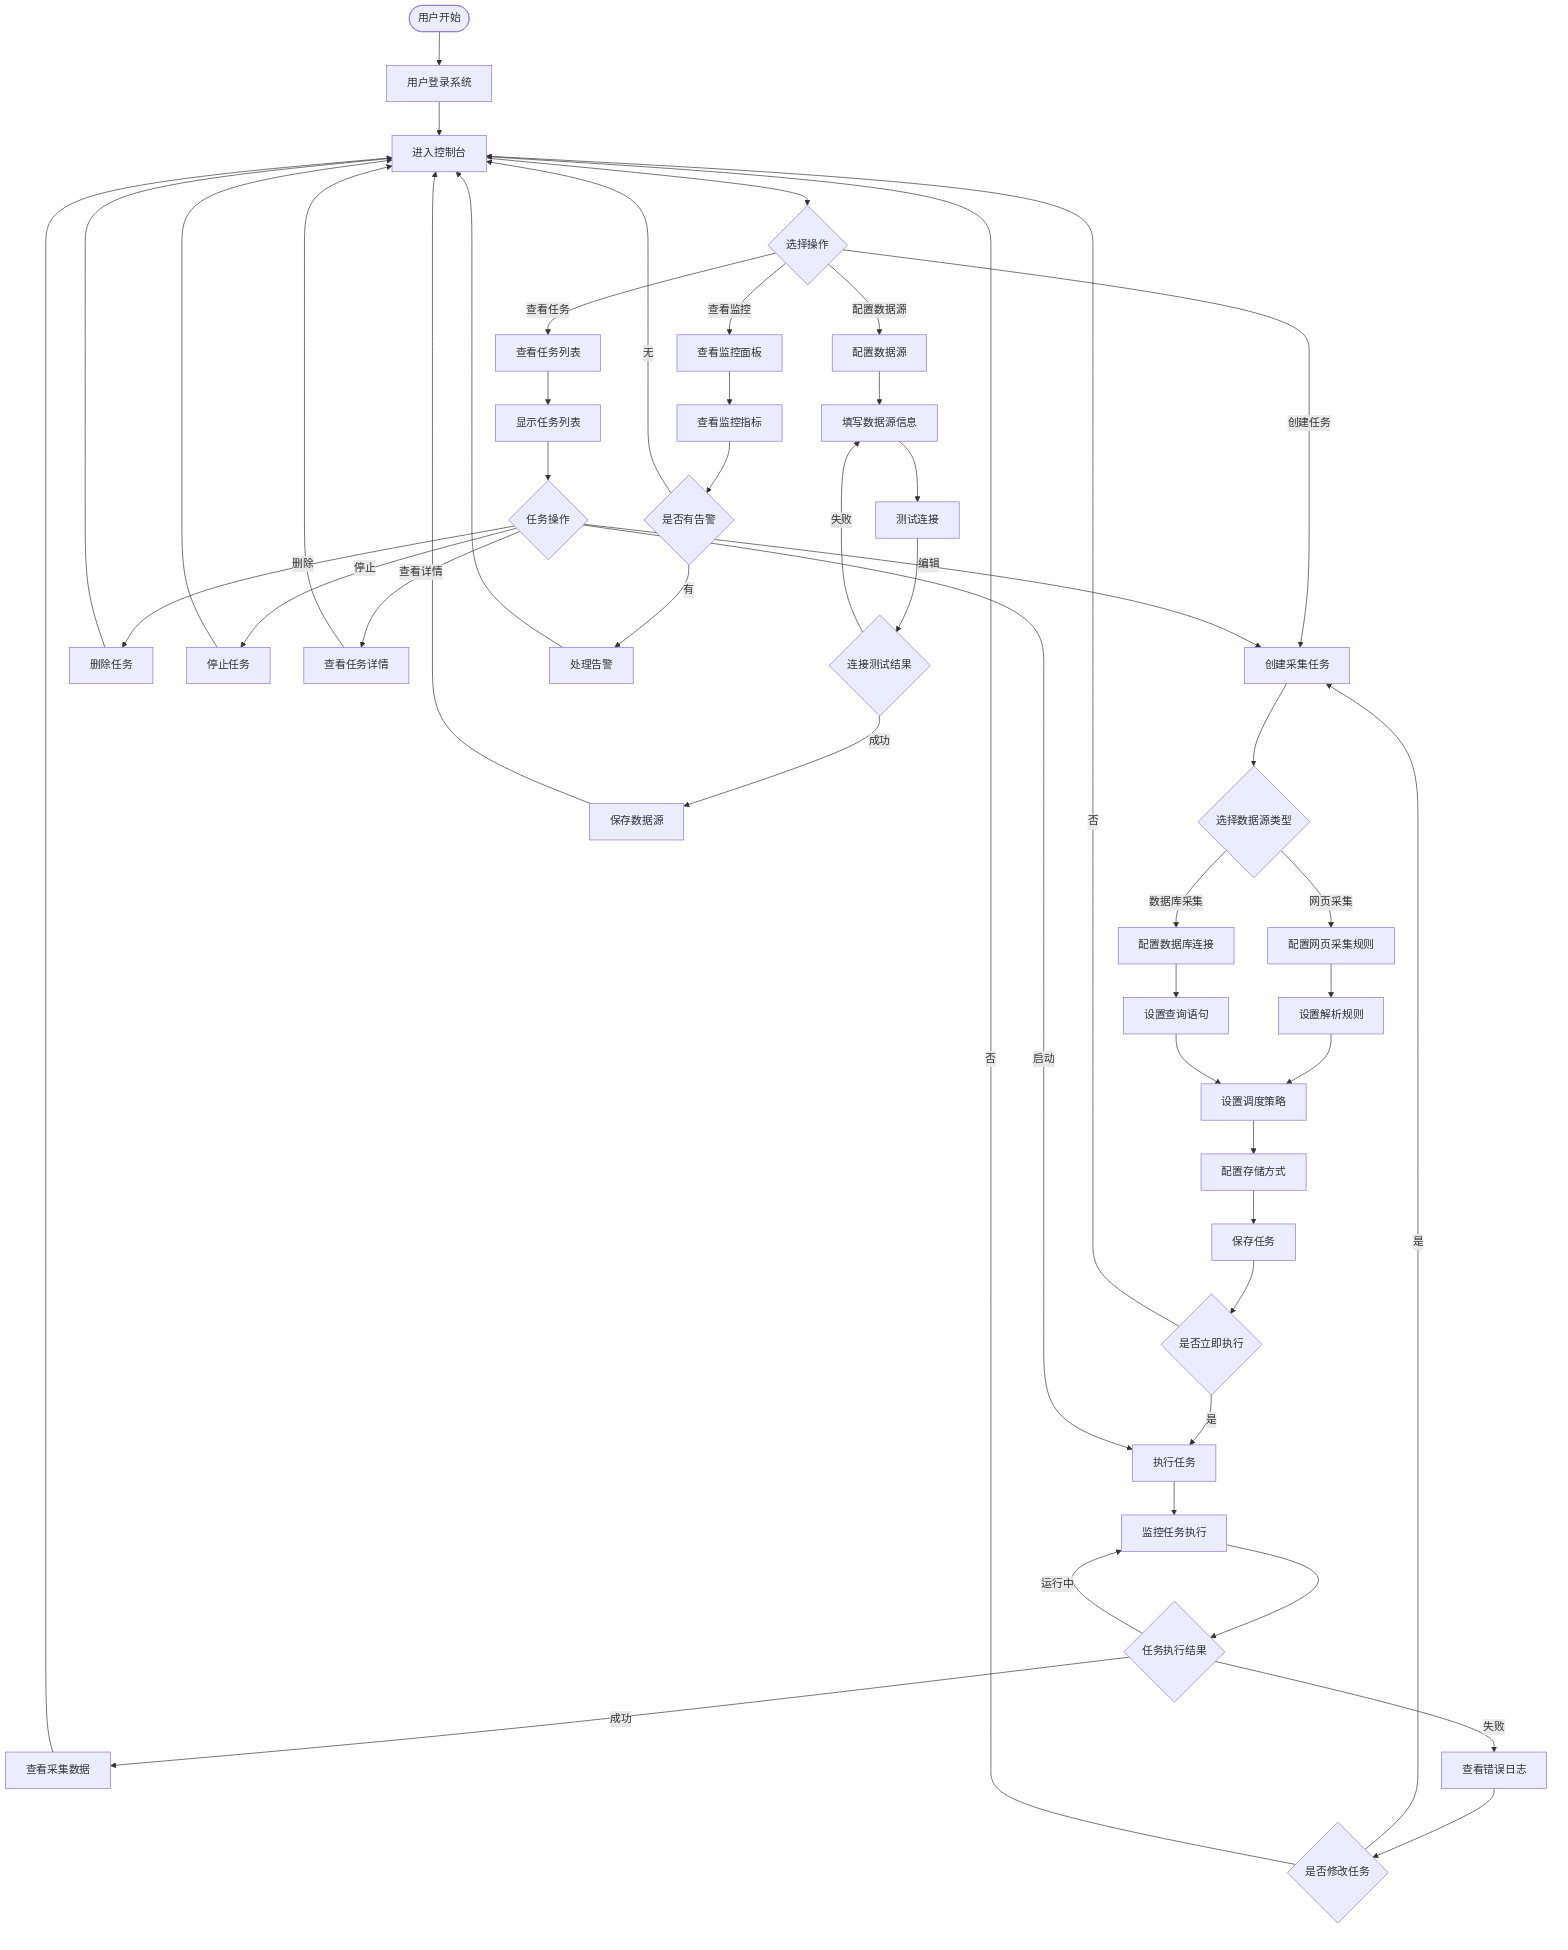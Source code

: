 graph TD
    Start([用户开始]) --> Login[用户登录系统]
    Login --> Dashboard[进入控制台]
    Dashboard --> Choice{选择操作}
    
    Choice -->|创建任务| CreateTask[创建采集任务]
    Choice -->|查看任务| ViewTask[查看任务列表]
    Choice -->|配置数据源| ConfigDS[配置数据源]
    Choice -->|查看监控| Monitor[查看监控面板]
    
    CreateTask --> SelectType{选择数据源类型}
    SelectType -->|网页采集| WebConfig[配置网页采集规则]
    SelectType -->|数据库采集| DBConfig[配置数据库连接]
    
    WebConfig --> SetRule[设置解析规则]
    DBConfig --> SetQuery[设置查询语句]
    
    SetRule --> SetSchedule[设置调度策略]
    SetQuery --> SetSchedule
    
    SetSchedule --> SetStorage[配置存储方式]
    SetStorage --> SaveTask[保存任务]
    SaveTask --> ExecuteChoice{是否立即执行}
    
    ExecuteChoice -->|是| RunTask[执行任务]
    ExecuteChoice -->|否| Dashboard
    
    RunTask --> TaskMonitor[监控任务执行]
    TaskMonitor --> TaskResult{任务执行结果}
    
    TaskResult -->|成功| ViewData[查看采集数据]
    TaskResult -->|失败| ViewLog[查看错误日志]
    TaskResult -->|运行中| TaskMonitor
    
    ViewData --> Dashboard
    ViewLog --> FixTask{是否修改任务}
    FixTask -->|是| CreateTask
    FixTask -->|否| Dashboard
    
    ViewTask --> TaskList[显示任务列表]
    TaskList --> TaskOp{任务操作}
    TaskOp -->|编辑| CreateTask
    TaskOp -->|删除| DeleteTask[删除任务]
    TaskOp -->|启动| RunTask
    TaskOp -->|停止| StopTask[停止任务]
    TaskOp -->|查看详情| TaskDetail[查看任务详情]
    
    DeleteTask --> Dashboard
    StopTask --> Dashboard
    TaskDetail --> Dashboard
    
    ConfigDS --> DSForm[填写数据源信息]
    DSForm --> TestConn[测试连接]
    TestConn --> ConnResult{连接测试结果}
    ConnResult -->|成功| SaveDS[保存数据源]
    ConnResult -->|失败| DSForm
    SaveDS --> Dashboard
    
    Monitor --> MonitorView[查看监控指标]
    MonitorView --> AlertCheck{是否有告警}
    AlertCheck -->|有| HandleAlert[处理告警]
    AlertCheck -->|无| Dashboard
    HandleAlert --> Dashboard